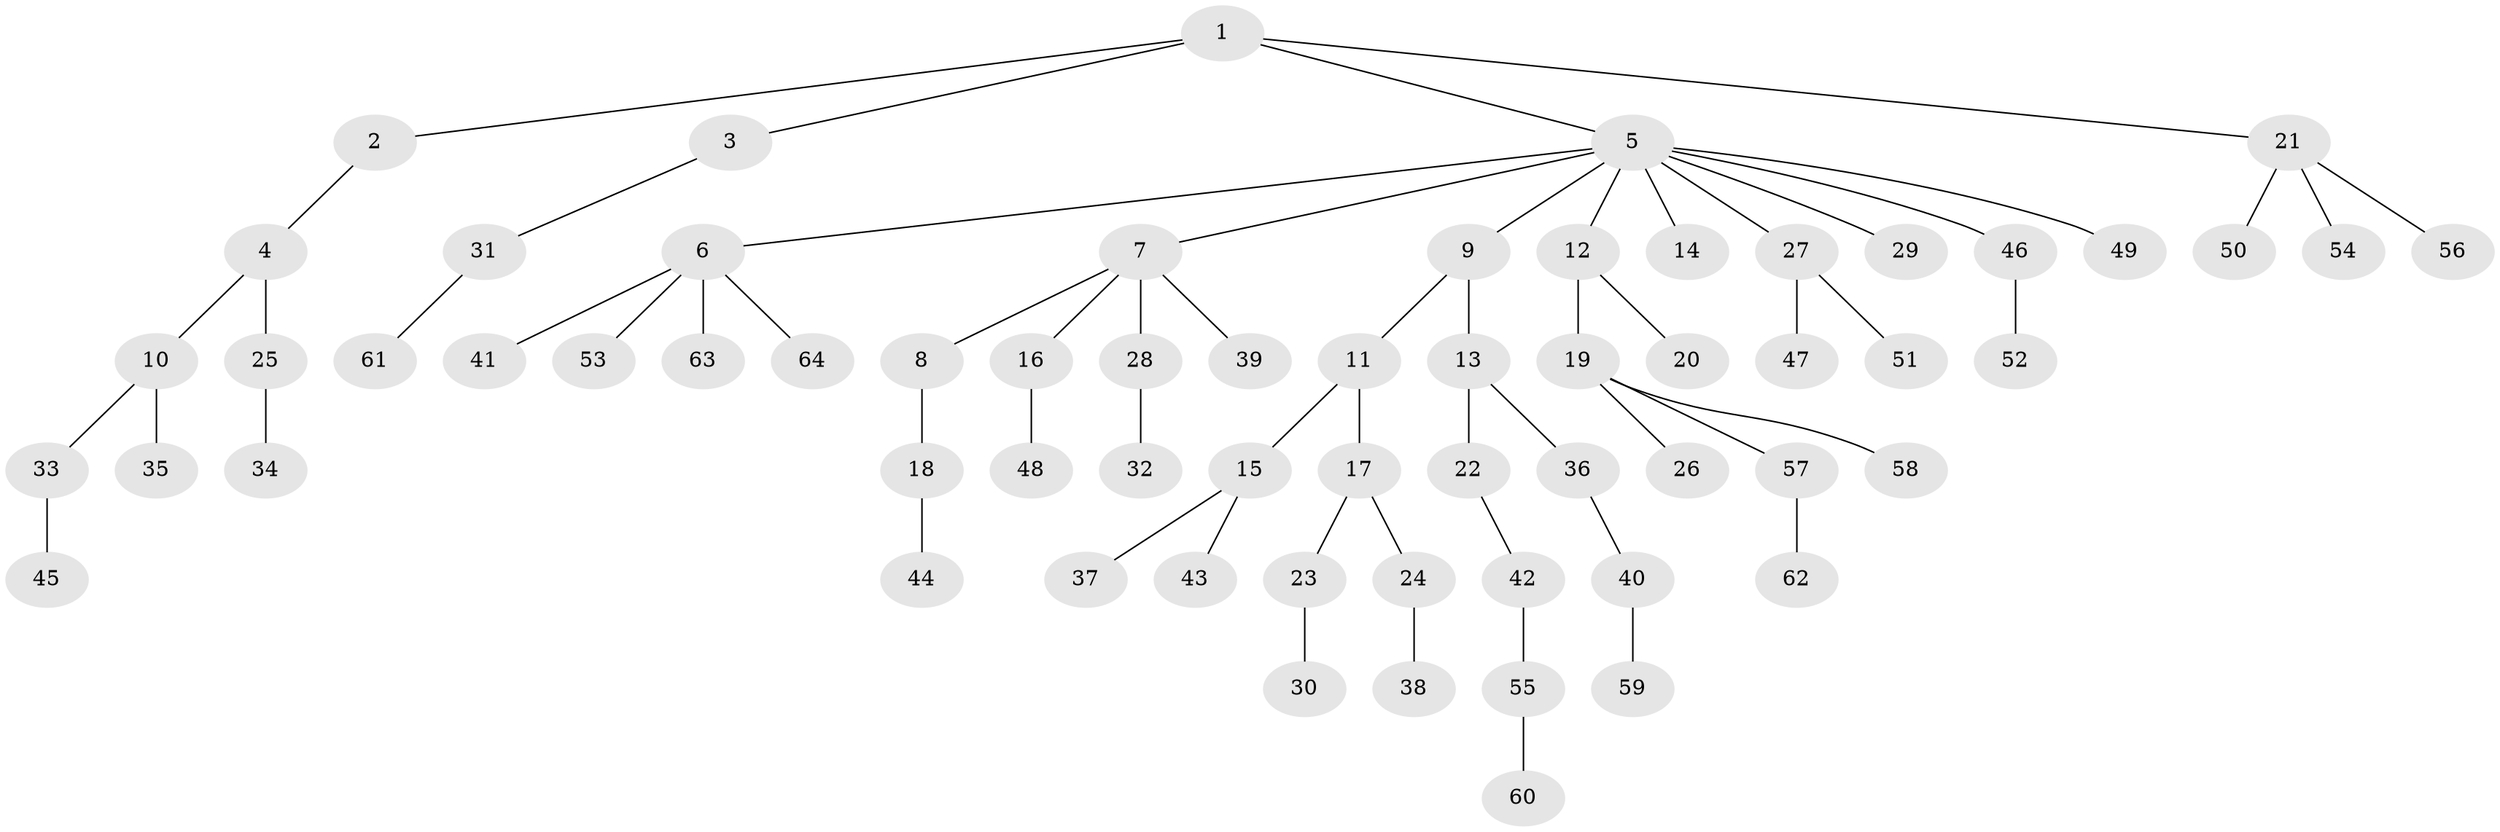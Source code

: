 // Generated by graph-tools (version 1.1) at 2025/50/03/09/25 03:50:24]
// undirected, 64 vertices, 63 edges
graph export_dot {
graph [start="1"]
  node [color=gray90,style=filled];
  1;
  2;
  3;
  4;
  5;
  6;
  7;
  8;
  9;
  10;
  11;
  12;
  13;
  14;
  15;
  16;
  17;
  18;
  19;
  20;
  21;
  22;
  23;
  24;
  25;
  26;
  27;
  28;
  29;
  30;
  31;
  32;
  33;
  34;
  35;
  36;
  37;
  38;
  39;
  40;
  41;
  42;
  43;
  44;
  45;
  46;
  47;
  48;
  49;
  50;
  51;
  52;
  53;
  54;
  55;
  56;
  57;
  58;
  59;
  60;
  61;
  62;
  63;
  64;
  1 -- 2;
  1 -- 3;
  1 -- 5;
  1 -- 21;
  2 -- 4;
  3 -- 31;
  4 -- 10;
  4 -- 25;
  5 -- 6;
  5 -- 7;
  5 -- 9;
  5 -- 12;
  5 -- 14;
  5 -- 27;
  5 -- 29;
  5 -- 46;
  5 -- 49;
  6 -- 41;
  6 -- 53;
  6 -- 63;
  6 -- 64;
  7 -- 8;
  7 -- 16;
  7 -- 28;
  7 -- 39;
  8 -- 18;
  9 -- 11;
  9 -- 13;
  10 -- 33;
  10 -- 35;
  11 -- 15;
  11 -- 17;
  12 -- 19;
  12 -- 20;
  13 -- 22;
  13 -- 36;
  15 -- 37;
  15 -- 43;
  16 -- 48;
  17 -- 23;
  17 -- 24;
  18 -- 44;
  19 -- 26;
  19 -- 57;
  19 -- 58;
  21 -- 50;
  21 -- 54;
  21 -- 56;
  22 -- 42;
  23 -- 30;
  24 -- 38;
  25 -- 34;
  27 -- 47;
  27 -- 51;
  28 -- 32;
  31 -- 61;
  33 -- 45;
  36 -- 40;
  40 -- 59;
  42 -- 55;
  46 -- 52;
  55 -- 60;
  57 -- 62;
}
